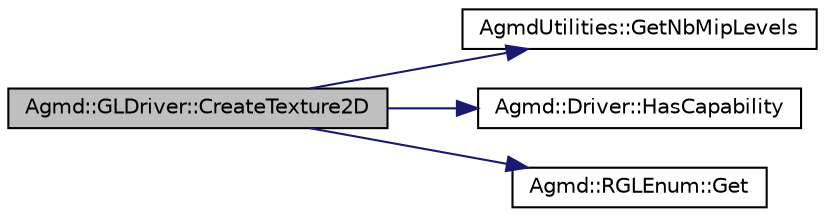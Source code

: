 digraph "Agmd::GLDriver::CreateTexture2D"
{
  edge [fontname="Helvetica",fontsize="10",labelfontname="Helvetica",labelfontsize="10"];
  node [fontname="Helvetica",fontsize="10",shape=record];
  rankdir="LR";
  Node1 [label="Agmd::GLDriver::CreateTexture2D",height=0.2,width=0.4,color="black", fillcolor="grey75", style="filled" fontcolor="black"];
  Node1 -> Node2 [color="midnightblue",fontsize="10",style="solid",fontname="Helvetica"];
  Node2 [label="AgmdUtilities::GetNbMipLevels",height=0.2,width=0.4,color="black", fillcolor="white", style="filled",URL="$namespace_agmd_utilities.html#abbfb5d5d6e22b6414f443cfffd0307ce"];
  Node1 -> Node3 [color="midnightblue",fontsize="10",style="solid",fontname="Helvetica"];
  Node3 [label="Agmd::Driver::HasCapability",height=0.2,width=0.4,color="black", fillcolor="white", style="filled",URL="$class_agmd_1_1_driver.html#ac97e6ae7ed4b0e1bfe6905c3ac2642d2"];
  Node1 -> Node4 [color="midnightblue",fontsize="10",style="solid",fontname="Helvetica"];
  Node4 [label="Agmd::RGLEnum::Get",height=0.2,width=0.4,color="black", fillcolor="white", style="filled",URL="$class_agmd_1_1_r_g_l_enum.html#a068b1f934454cf573d301c7375b4e431"];
}
